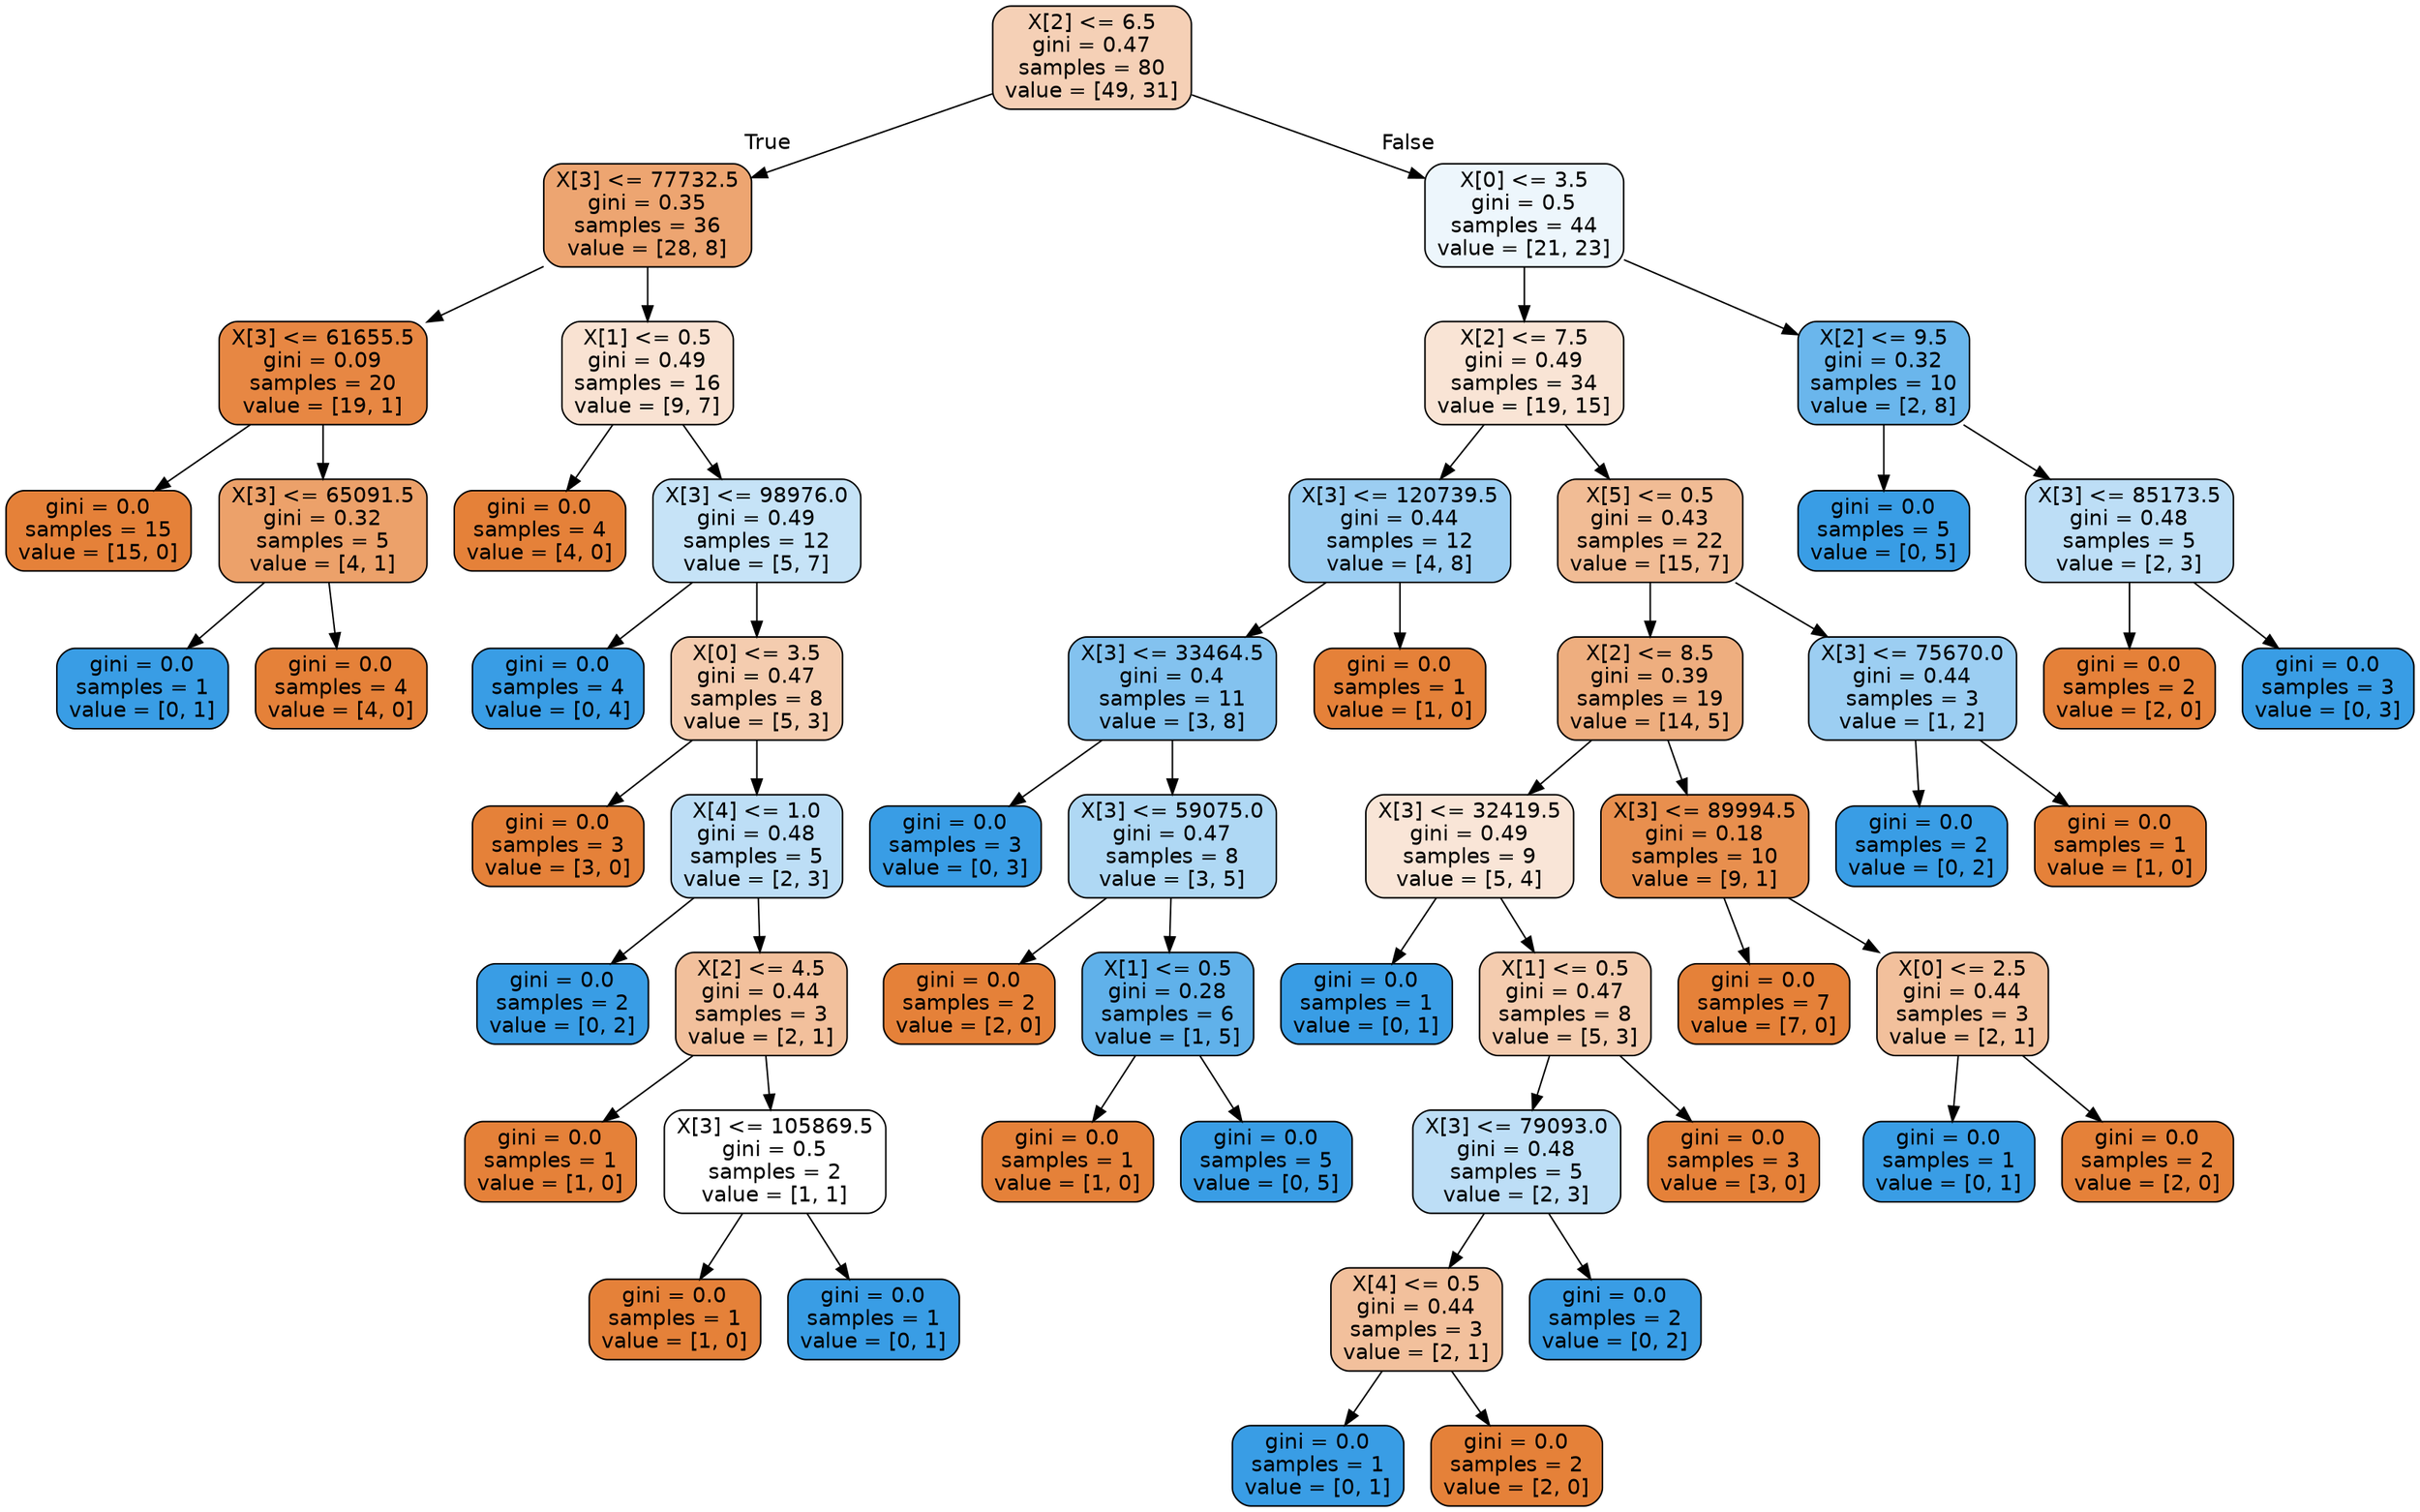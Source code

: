 digraph Tree {
node [shape=box, style="filled, rounded", color="black", fontname=helvetica] ;
edge [fontname=helvetica] ;
0 [label="X[2] <= 6.5\ngini = 0.47\nsamples = 80\nvalue = [49, 31]", fillcolor="#e581395e"] ;
1 [label="X[3] <= 77732.5\ngini = 0.35\nsamples = 36\nvalue = [28, 8]", fillcolor="#e58139b6"] ;
0 -> 1 [labeldistance=2.5, labelangle=45, headlabel="True"] ;
2 [label="X[3] <= 61655.5\ngini = 0.09\nsamples = 20\nvalue = [19, 1]", fillcolor="#e58139f2"] ;
1 -> 2 ;
3 [label="gini = 0.0\nsamples = 15\nvalue = [15, 0]", fillcolor="#e58139ff"] ;
2 -> 3 ;
4 [label="X[3] <= 65091.5\ngini = 0.32\nsamples = 5\nvalue = [4, 1]", fillcolor="#e58139bf"] ;
2 -> 4 ;
5 [label="gini = 0.0\nsamples = 1\nvalue = [0, 1]", fillcolor="#399de5ff"] ;
4 -> 5 ;
6 [label="gini = 0.0\nsamples = 4\nvalue = [4, 0]", fillcolor="#e58139ff"] ;
4 -> 6 ;
7 [label="X[1] <= 0.5\ngini = 0.49\nsamples = 16\nvalue = [9, 7]", fillcolor="#e5813939"] ;
1 -> 7 ;
8 [label="gini = 0.0\nsamples = 4\nvalue = [4, 0]", fillcolor="#e58139ff"] ;
7 -> 8 ;
9 [label="X[3] <= 98976.0\ngini = 0.49\nsamples = 12\nvalue = [5, 7]", fillcolor="#399de549"] ;
7 -> 9 ;
10 [label="gini = 0.0\nsamples = 4\nvalue = [0, 4]", fillcolor="#399de5ff"] ;
9 -> 10 ;
11 [label="X[0] <= 3.5\ngini = 0.47\nsamples = 8\nvalue = [5, 3]", fillcolor="#e5813966"] ;
9 -> 11 ;
12 [label="gini = 0.0\nsamples = 3\nvalue = [3, 0]", fillcolor="#e58139ff"] ;
11 -> 12 ;
13 [label="X[4] <= 1.0\ngini = 0.48\nsamples = 5\nvalue = [2, 3]", fillcolor="#399de555"] ;
11 -> 13 ;
14 [label="gini = 0.0\nsamples = 2\nvalue = [0, 2]", fillcolor="#399de5ff"] ;
13 -> 14 ;
15 [label="X[2] <= 4.5\ngini = 0.44\nsamples = 3\nvalue = [2, 1]", fillcolor="#e581397f"] ;
13 -> 15 ;
16 [label="gini = 0.0\nsamples = 1\nvalue = [1, 0]", fillcolor="#e58139ff"] ;
15 -> 16 ;
17 [label="X[3] <= 105869.5\ngini = 0.5\nsamples = 2\nvalue = [1, 1]", fillcolor="#e5813900"] ;
15 -> 17 ;
18 [label="gini = 0.0\nsamples = 1\nvalue = [1, 0]", fillcolor="#e58139ff"] ;
17 -> 18 ;
19 [label="gini = 0.0\nsamples = 1\nvalue = [0, 1]", fillcolor="#399de5ff"] ;
17 -> 19 ;
20 [label="X[0] <= 3.5\ngini = 0.5\nsamples = 44\nvalue = [21, 23]", fillcolor="#399de516"] ;
0 -> 20 [labeldistance=2.5, labelangle=-45, headlabel="False"] ;
21 [label="X[2] <= 7.5\ngini = 0.49\nsamples = 34\nvalue = [19, 15]", fillcolor="#e5813936"] ;
20 -> 21 ;
22 [label="X[3] <= 120739.5\ngini = 0.44\nsamples = 12\nvalue = [4, 8]", fillcolor="#399de57f"] ;
21 -> 22 ;
23 [label="X[3] <= 33464.5\ngini = 0.4\nsamples = 11\nvalue = [3, 8]", fillcolor="#399de59f"] ;
22 -> 23 ;
24 [label="gini = 0.0\nsamples = 3\nvalue = [0, 3]", fillcolor="#399de5ff"] ;
23 -> 24 ;
25 [label="X[3] <= 59075.0\ngini = 0.47\nsamples = 8\nvalue = [3, 5]", fillcolor="#399de566"] ;
23 -> 25 ;
26 [label="gini = 0.0\nsamples = 2\nvalue = [2, 0]", fillcolor="#e58139ff"] ;
25 -> 26 ;
27 [label="X[1] <= 0.5\ngini = 0.28\nsamples = 6\nvalue = [1, 5]", fillcolor="#399de5cc"] ;
25 -> 27 ;
28 [label="gini = 0.0\nsamples = 1\nvalue = [1, 0]", fillcolor="#e58139ff"] ;
27 -> 28 ;
29 [label="gini = 0.0\nsamples = 5\nvalue = [0, 5]", fillcolor="#399de5ff"] ;
27 -> 29 ;
30 [label="gini = 0.0\nsamples = 1\nvalue = [1, 0]", fillcolor="#e58139ff"] ;
22 -> 30 ;
31 [label="X[5] <= 0.5\ngini = 0.43\nsamples = 22\nvalue = [15, 7]", fillcolor="#e5813988"] ;
21 -> 31 ;
32 [label="X[2] <= 8.5\ngini = 0.39\nsamples = 19\nvalue = [14, 5]", fillcolor="#e58139a4"] ;
31 -> 32 ;
33 [label="X[3] <= 32419.5\ngini = 0.49\nsamples = 9\nvalue = [5, 4]", fillcolor="#e5813933"] ;
32 -> 33 ;
34 [label="gini = 0.0\nsamples = 1\nvalue = [0, 1]", fillcolor="#399de5ff"] ;
33 -> 34 ;
35 [label="X[1] <= 0.5\ngini = 0.47\nsamples = 8\nvalue = [5, 3]", fillcolor="#e5813966"] ;
33 -> 35 ;
36 [label="X[3] <= 79093.0\ngini = 0.48\nsamples = 5\nvalue = [2, 3]", fillcolor="#399de555"] ;
35 -> 36 ;
37 [label="X[4] <= 0.5\ngini = 0.44\nsamples = 3\nvalue = [2, 1]", fillcolor="#e581397f"] ;
36 -> 37 ;
38 [label="gini = 0.0\nsamples = 1\nvalue = [0, 1]", fillcolor="#399de5ff"] ;
37 -> 38 ;
39 [label="gini = 0.0\nsamples = 2\nvalue = [2, 0]", fillcolor="#e58139ff"] ;
37 -> 39 ;
40 [label="gini = 0.0\nsamples = 2\nvalue = [0, 2]", fillcolor="#399de5ff"] ;
36 -> 40 ;
41 [label="gini = 0.0\nsamples = 3\nvalue = [3, 0]", fillcolor="#e58139ff"] ;
35 -> 41 ;
42 [label="X[3] <= 89994.5\ngini = 0.18\nsamples = 10\nvalue = [9, 1]", fillcolor="#e58139e3"] ;
32 -> 42 ;
43 [label="gini = 0.0\nsamples = 7\nvalue = [7, 0]", fillcolor="#e58139ff"] ;
42 -> 43 ;
44 [label="X[0] <= 2.5\ngini = 0.44\nsamples = 3\nvalue = [2, 1]", fillcolor="#e581397f"] ;
42 -> 44 ;
45 [label="gini = 0.0\nsamples = 1\nvalue = [0, 1]", fillcolor="#399de5ff"] ;
44 -> 45 ;
46 [label="gini = 0.0\nsamples = 2\nvalue = [2, 0]", fillcolor="#e58139ff"] ;
44 -> 46 ;
47 [label="X[3] <= 75670.0\ngini = 0.44\nsamples = 3\nvalue = [1, 2]", fillcolor="#399de57f"] ;
31 -> 47 ;
48 [label="gini = 0.0\nsamples = 2\nvalue = [0, 2]", fillcolor="#399de5ff"] ;
47 -> 48 ;
49 [label="gini = 0.0\nsamples = 1\nvalue = [1, 0]", fillcolor="#e58139ff"] ;
47 -> 49 ;
50 [label="X[2] <= 9.5\ngini = 0.32\nsamples = 10\nvalue = [2, 8]", fillcolor="#399de5bf"] ;
20 -> 50 ;
51 [label="gini = 0.0\nsamples = 5\nvalue = [0, 5]", fillcolor="#399de5ff"] ;
50 -> 51 ;
52 [label="X[3] <= 85173.5\ngini = 0.48\nsamples = 5\nvalue = [2, 3]", fillcolor="#399de555"] ;
50 -> 52 ;
53 [label="gini = 0.0\nsamples = 2\nvalue = [2, 0]", fillcolor="#e58139ff"] ;
52 -> 53 ;
54 [label="gini = 0.0\nsamples = 3\nvalue = [0, 3]", fillcolor="#399de5ff"] ;
52 -> 54 ;
}